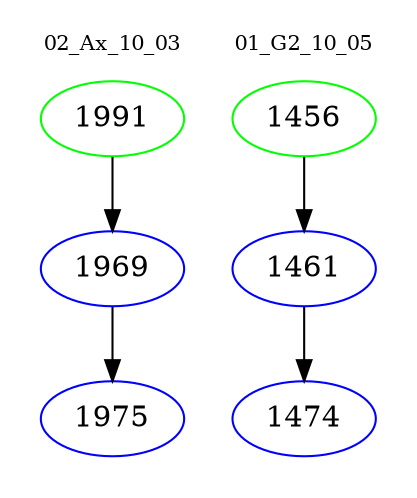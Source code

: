 digraph{
subgraph cluster_0 {
color = white
label = "02_Ax_10_03";
fontsize=10;
T0_1991 [label="1991", color="green"]
T0_1991 -> T0_1969 [color="black"]
T0_1969 [label="1969", color="blue"]
T0_1969 -> T0_1975 [color="black"]
T0_1975 [label="1975", color="blue"]
}
subgraph cluster_1 {
color = white
label = "01_G2_10_05";
fontsize=10;
T1_1456 [label="1456", color="green"]
T1_1456 -> T1_1461 [color="black"]
T1_1461 [label="1461", color="blue"]
T1_1461 -> T1_1474 [color="black"]
T1_1474 [label="1474", color="blue"]
}
}
